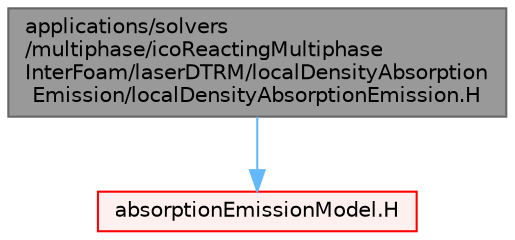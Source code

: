 digraph "applications/solvers/multiphase/icoReactingMultiphaseInterFoam/laserDTRM/localDensityAbsorptionEmission/localDensityAbsorptionEmission.H"
{
 // LATEX_PDF_SIZE
  bgcolor="transparent";
  edge [fontname=Helvetica,fontsize=10,labelfontname=Helvetica,labelfontsize=10];
  node [fontname=Helvetica,fontsize=10,shape=box,height=0.2,width=0.4];
  Node1 [id="Node000001",label="applications/solvers\l/multiphase/icoReactingMultiphase\lInterFoam/laserDTRM/localDensityAbsorption\lEmission/localDensityAbsorptionEmission.H",height=0.2,width=0.4,color="gray40", fillcolor="grey60", style="filled", fontcolor="black",tooltip=" "];
  Node1 -> Node2 [id="edge1_Node000001_Node000002",color="steelblue1",style="solid",tooltip=" "];
  Node2 [id="Node000002",label="absorptionEmissionModel.H",height=0.2,width=0.4,color="red", fillcolor="#FFF0F0", style="filled",URL="$absorptionEmissionModel_8H.html",tooltip=" "];
}
